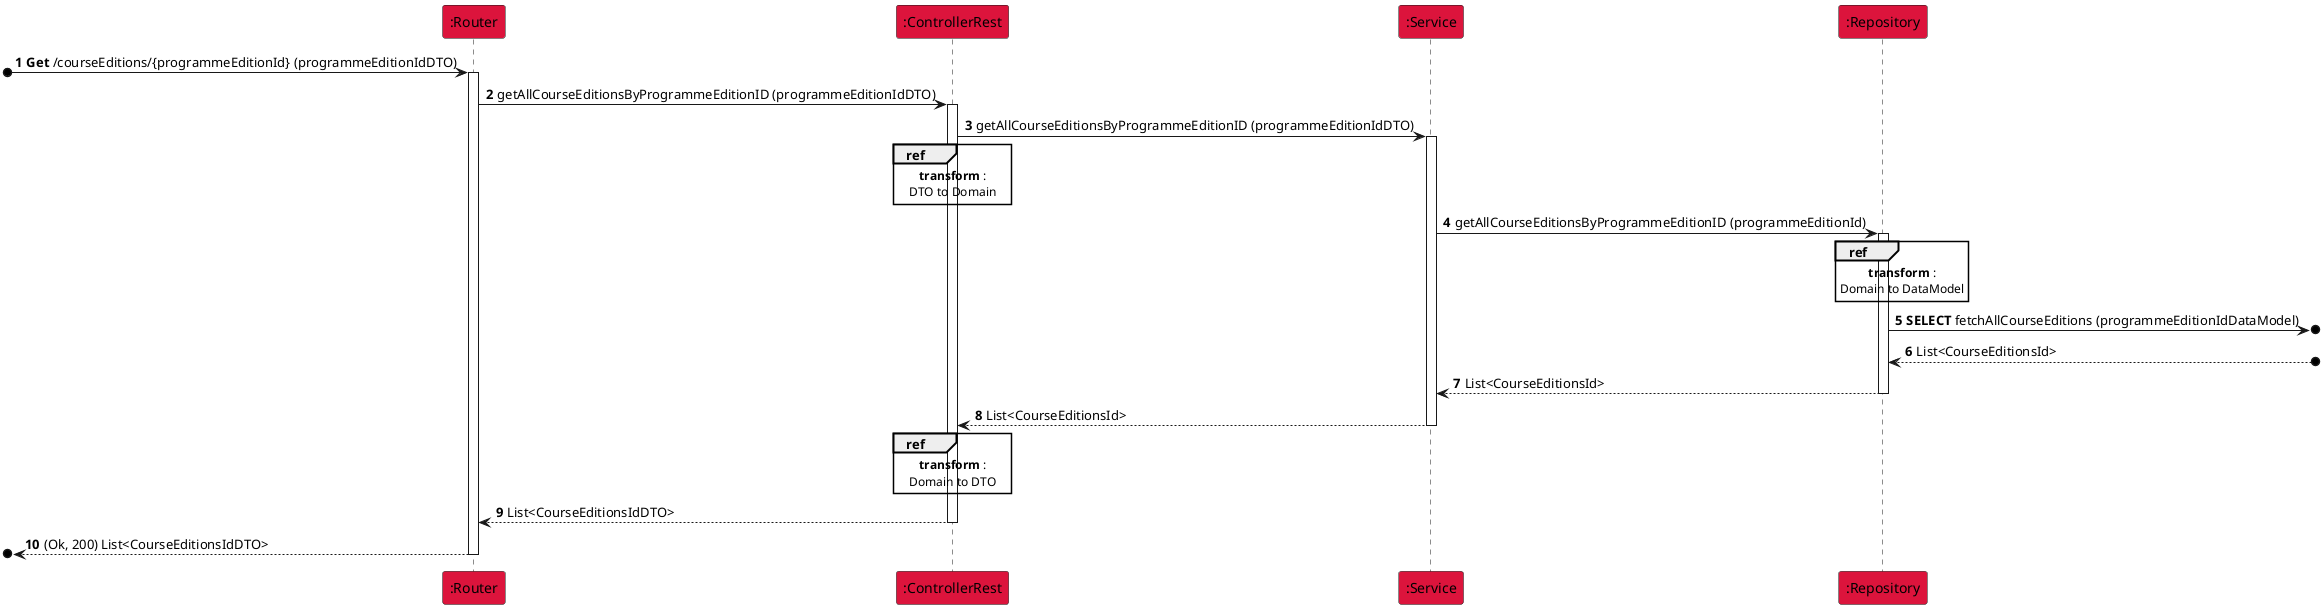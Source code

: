 @startuml
'https://plantuml.com/sequence-diagram

autonumber

participant ":Router" as r #crimson
participant ":ControllerRest" as c #crimson
participant ":Service" as s #crimson
participant ":Repository" as rep #crimson


[o-> r++ : **Get** /courseEditions/{programmeEditionId} (programmeEditionIdDTO)
r->c++ : getAllCourseEditionsByProgrammeEditionID (programmeEditionIdDTO)
c-> s++ : getAllCourseEditionsByProgrammeEditionID (programmeEditionIdDTO)

ref over c, c
**transform** :
DTO to Domain
end ref

s-> rep++ : getAllCourseEditionsByProgrammeEditionID (programmeEditionId)

ref over rep, rep
**transform** :
Domain to DataModel
end ref

rep ->o] : **SELECT** fetchAllCourseEditions (programmeEditionIdDataModel)
rep <--o] : List<CourseEditionsId>
rep --> s-- : List<CourseEditionsId>
s --> c-- : List<CourseEditionsId>

ref over c, c
**transform** :
Domain to DTO
end ref

c --> r-- : List<CourseEditionsIdDTO>
[o<-- r --: (Ok, 200) List<CourseEditionsIdDTO>
@enduml